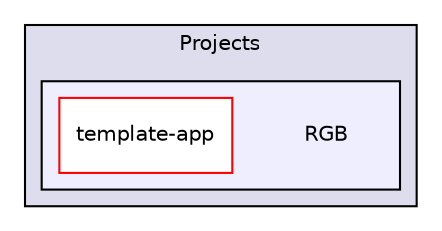 digraph "C:/esp/Projects/RGB" {
  compound=true
  node [ fontsize="10", fontname="Helvetica"];
  edge [ labelfontsize="10", labelfontname="Helvetica"];
  subgraph clusterdir_0b7fe2fa902884816c4adc94d50462d4 {
    graph [ bgcolor="#ddddee", pencolor="black", label="Projects" fontname="Helvetica", fontsize="10", URL="dir_0b7fe2fa902884816c4adc94d50462d4.html"]
  subgraph clusterdir_8464faf6d0d74f9a2eb640a25bbe3090 {
    graph [ bgcolor="#eeeeff", pencolor="black", label="" URL="dir_8464faf6d0d74f9a2eb640a25bbe3090.html"];
    dir_8464faf6d0d74f9a2eb640a25bbe3090 [shape=plaintext label="RGB"];
  dir_713169b69f5011e6e1a875dcc1184b22 [shape=box label="template-app" fillcolor="white" style="filled" color="red" URL="dir_713169b69f5011e6e1a875dcc1184b22.html"];
  }
  }
}
